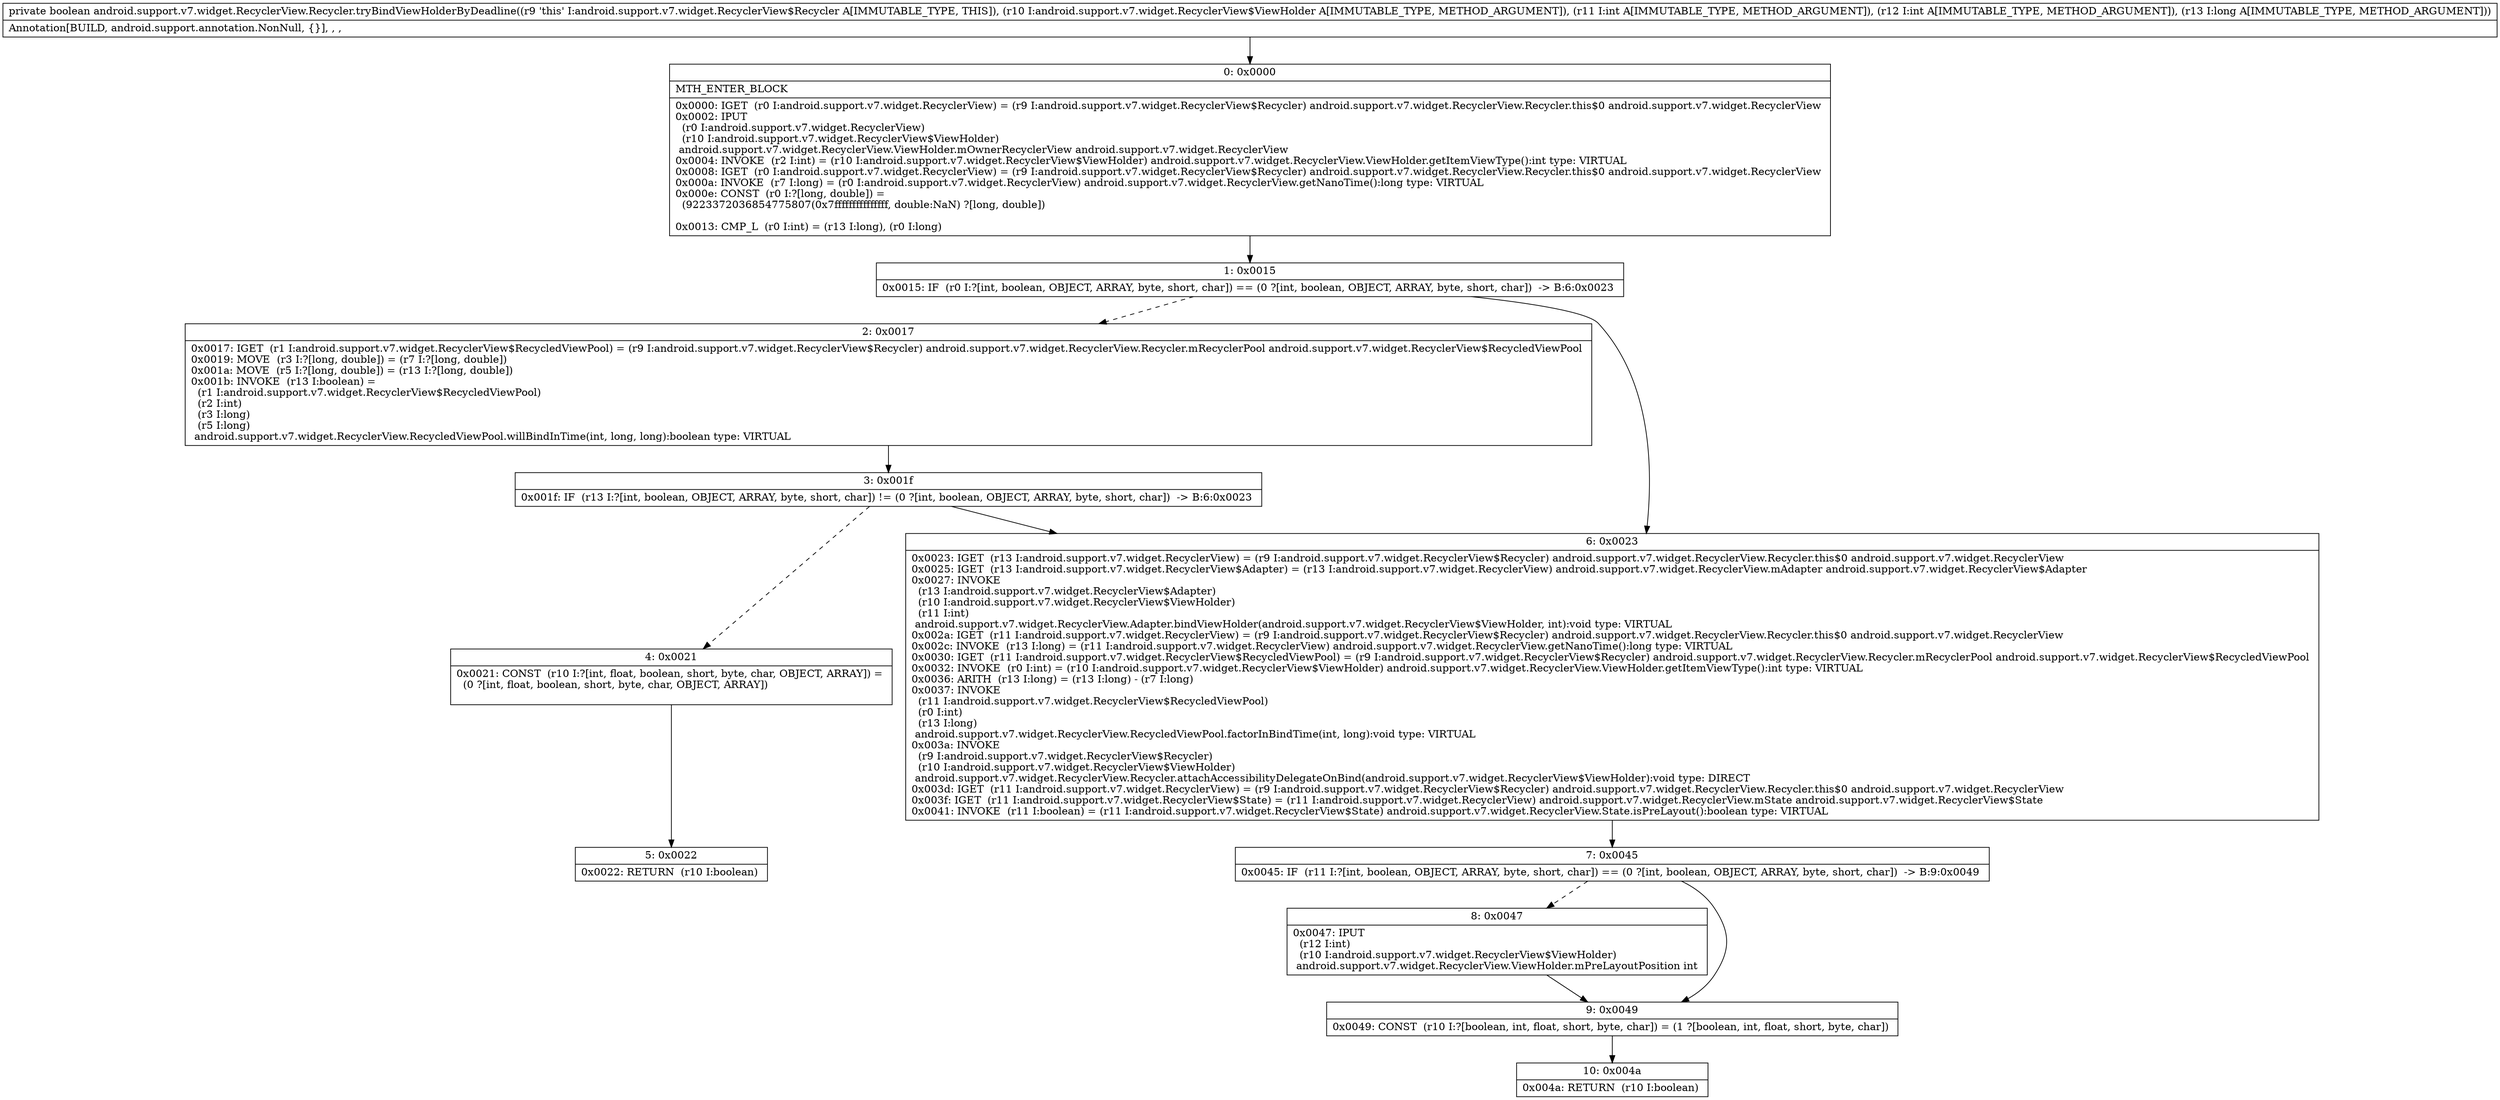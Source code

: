 digraph "CFG forandroid.support.v7.widget.RecyclerView.Recycler.tryBindViewHolderByDeadline(Landroid\/support\/v7\/widget\/RecyclerView$ViewHolder;IIJ)Z" {
Node_0 [shape=record,label="{0\:\ 0x0000|MTH_ENTER_BLOCK\l|0x0000: IGET  (r0 I:android.support.v7.widget.RecyclerView) = (r9 I:android.support.v7.widget.RecyclerView$Recycler) android.support.v7.widget.RecyclerView.Recycler.this$0 android.support.v7.widget.RecyclerView \l0x0002: IPUT  \l  (r0 I:android.support.v7.widget.RecyclerView)\l  (r10 I:android.support.v7.widget.RecyclerView$ViewHolder)\l android.support.v7.widget.RecyclerView.ViewHolder.mOwnerRecyclerView android.support.v7.widget.RecyclerView \l0x0004: INVOKE  (r2 I:int) = (r10 I:android.support.v7.widget.RecyclerView$ViewHolder) android.support.v7.widget.RecyclerView.ViewHolder.getItemViewType():int type: VIRTUAL \l0x0008: IGET  (r0 I:android.support.v7.widget.RecyclerView) = (r9 I:android.support.v7.widget.RecyclerView$Recycler) android.support.v7.widget.RecyclerView.Recycler.this$0 android.support.v7.widget.RecyclerView \l0x000a: INVOKE  (r7 I:long) = (r0 I:android.support.v7.widget.RecyclerView) android.support.v7.widget.RecyclerView.getNanoTime():long type: VIRTUAL \l0x000e: CONST  (r0 I:?[long, double]) = \l  (9223372036854775807(0x7fffffffffffffff, double:NaN) ?[long, double])\l \l0x0013: CMP_L  (r0 I:int) = (r13 I:long), (r0 I:long) \l}"];
Node_1 [shape=record,label="{1\:\ 0x0015|0x0015: IF  (r0 I:?[int, boolean, OBJECT, ARRAY, byte, short, char]) == (0 ?[int, boolean, OBJECT, ARRAY, byte, short, char])  \-\> B:6:0x0023 \l}"];
Node_2 [shape=record,label="{2\:\ 0x0017|0x0017: IGET  (r1 I:android.support.v7.widget.RecyclerView$RecycledViewPool) = (r9 I:android.support.v7.widget.RecyclerView$Recycler) android.support.v7.widget.RecyclerView.Recycler.mRecyclerPool android.support.v7.widget.RecyclerView$RecycledViewPool \l0x0019: MOVE  (r3 I:?[long, double]) = (r7 I:?[long, double]) \l0x001a: MOVE  (r5 I:?[long, double]) = (r13 I:?[long, double]) \l0x001b: INVOKE  (r13 I:boolean) = \l  (r1 I:android.support.v7.widget.RecyclerView$RecycledViewPool)\l  (r2 I:int)\l  (r3 I:long)\l  (r5 I:long)\l android.support.v7.widget.RecyclerView.RecycledViewPool.willBindInTime(int, long, long):boolean type: VIRTUAL \l}"];
Node_3 [shape=record,label="{3\:\ 0x001f|0x001f: IF  (r13 I:?[int, boolean, OBJECT, ARRAY, byte, short, char]) != (0 ?[int, boolean, OBJECT, ARRAY, byte, short, char])  \-\> B:6:0x0023 \l}"];
Node_4 [shape=record,label="{4\:\ 0x0021|0x0021: CONST  (r10 I:?[int, float, boolean, short, byte, char, OBJECT, ARRAY]) = \l  (0 ?[int, float, boolean, short, byte, char, OBJECT, ARRAY])\l \l}"];
Node_5 [shape=record,label="{5\:\ 0x0022|0x0022: RETURN  (r10 I:boolean) \l}"];
Node_6 [shape=record,label="{6\:\ 0x0023|0x0023: IGET  (r13 I:android.support.v7.widget.RecyclerView) = (r9 I:android.support.v7.widget.RecyclerView$Recycler) android.support.v7.widget.RecyclerView.Recycler.this$0 android.support.v7.widget.RecyclerView \l0x0025: IGET  (r13 I:android.support.v7.widget.RecyclerView$Adapter) = (r13 I:android.support.v7.widget.RecyclerView) android.support.v7.widget.RecyclerView.mAdapter android.support.v7.widget.RecyclerView$Adapter \l0x0027: INVOKE  \l  (r13 I:android.support.v7.widget.RecyclerView$Adapter)\l  (r10 I:android.support.v7.widget.RecyclerView$ViewHolder)\l  (r11 I:int)\l android.support.v7.widget.RecyclerView.Adapter.bindViewHolder(android.support.v7.widget.RecyclerView$ViewHolder, int):void type: VIRTUAL \l0x002a: IGET  (r11 I:android.support.v7.widget.RecyclerView) = (r9 I:android.support.v7.widget.RecyclerView$Recycler) android.support.v7.widget.RecyclerView.Recycler.this$0 android.support.v7.widget.RecyclerView \l0x002c: INVOKE  (r13 I:long) = (r11 I:android.support.v7.widget.RecyclerView) android.support.v7.widget.RecyclerView.getNanoTime():long type: VIRTUAL \l0x0030: IGET  (r11 I:android.support.v7.widget.RecyclerView$RecycledViewPool) = (r9 I:android.support.v7.widget.RecyclerView$Recycler) android.support.v7.widget.RecyclerView.Recycler.mRecyclerPool android.support.v7.widget.RecyclerView$RecycledViewPool \l0x0032: INVOKE  (r0 I:int) = (r10 I:android.support.v7.widget.RecyclerView$ViewHolder) android.support.v7.widget.RecyclerView.ViewHolder.getItemViewType():int type: VIRTUAL \l0x0036: ARITH  (r13 I:long) = (r13 I:long) \- (r7 I:long) \l0x0037: INVOKE  \l  (r11 I:android.support.v7.widget.RecyclerView$RecycledViewPool)\l  (r0 I:int)\l  (r13 I:long)\l android.support.v7.widget.RecyclerView.RecycledViewPool.factorInBindTime(int, long):void type: VIRTUAL \l0x003a: INVOKE  \l  (r9 I:android.support.v7.widget.RecyclerView$Recycler)\l  (r10 I:android.support.v7.widget.RecyclerView$ViewHolder)\l android.support.v7.widget.RecyclerView.Recycler.attachAccessibilityDelegateOnBind(android.support.v7.widget.RecyclerView$ViewHolder):void type: DIRECT \l0x003d: IGET  (r11 I:android.support.v7.widget.RecyclerView) = (r9 I:android.support.v7.widget.RecyclerView$Recycler) android.support.v7.widget.RecyclerView.Recycler.this$0 android.support.v7.widget.RecyclerView \l0x003f: IGET  (r11 I:android.support.v7.widget.RecyclerView$State) = (r11 I:android.support.v7.widget.RecyclerView) android.support.v7.widget.RecyclerView.mState android.support.v7.widget.RecyclerView$State \l0x0041: INVOKE  (r11 I:boolean) = (r11 I:android.support.v7.widget.RecyclerView$State) android.support.v7.widget.RecyclerView.State.isPreLayout():boolean type: VIRTUAL \l}"];
Node_7 [shape=record,label="{7\:\ 0x0045|0x0045: IF  (r11 I:?[int, boolean, OBJECT, ARRAY, byte, short, char]) == (0 ?[int, boolean, OBJECT, ARRAY, byte, short, char])  \-\> B:9:0x0049 \l}"];
Node_8 [shape=record,label="{8\:\ 0x0047|0x0047: IPUT  \l  (r12 I:int)\l  (r10 I:android.support.v7.widget.RecyclerView$ViewHolder)\l android.support.v7.widget.RecyclerView.ViewHolder.mPreLayoutPosition int \l}"];
Node_9 [shape=record,label="{9\:\ 0x0049|0x0049: CONST  (r10 I:?[boolean, int, float, short, byte, char]) = (1 ?[boolean, int, float, short, byte, char]) \l}"];
Node_10 [shape=record,label="{10\:\ 0x004a|0x004a: RETURN  (r10 I:boolean) \l}"];
MethodNode[shape=record,label="{private boolean android.support.v7.widget.RecyclerView.Recycler.tryBindViewHolderByDeadline((r9 'this' I:android.support.v7.widget.RecyclerView$Recycler A[IMMUTABLE_TYPE, THIS]), (r10 I:android.support.v7.widget.RecyclerView$ViewHolder A[IMMUTABLE_TYPE, METHOD_ARGUMENT]), (r11 I:int A[IMMUTABLE_TYPE, METHOD_ARGUMENT]), (r12 I:int A[IMMUTABLE_TYPE, METHOD_ARGUMENT]), (r13 I:long A[IMMUTABLE_TYPE, METHOD_ARGUMENT]))  | Annotation[BUILD, android.support.annotation.NonNull, \{\}], , , \l}"];
MethodNode -> Node_0;
Node_0 -> Node_1;
Node_1 -> Node_2[style=dashed];
Node_1 -> Node_6;
Node_2 -> Node_3;
Node_3 -> Node_4[style=dashed];
Node_3 -> Node_6;
Node_4 -> Node_5;
Node_6 -> Node_7;
Node_7 -> Node_8[style=dashed];
Node_7 -> Node_9;
Node_8 -> Node_9;
Node_9 -> Node_10;
}

